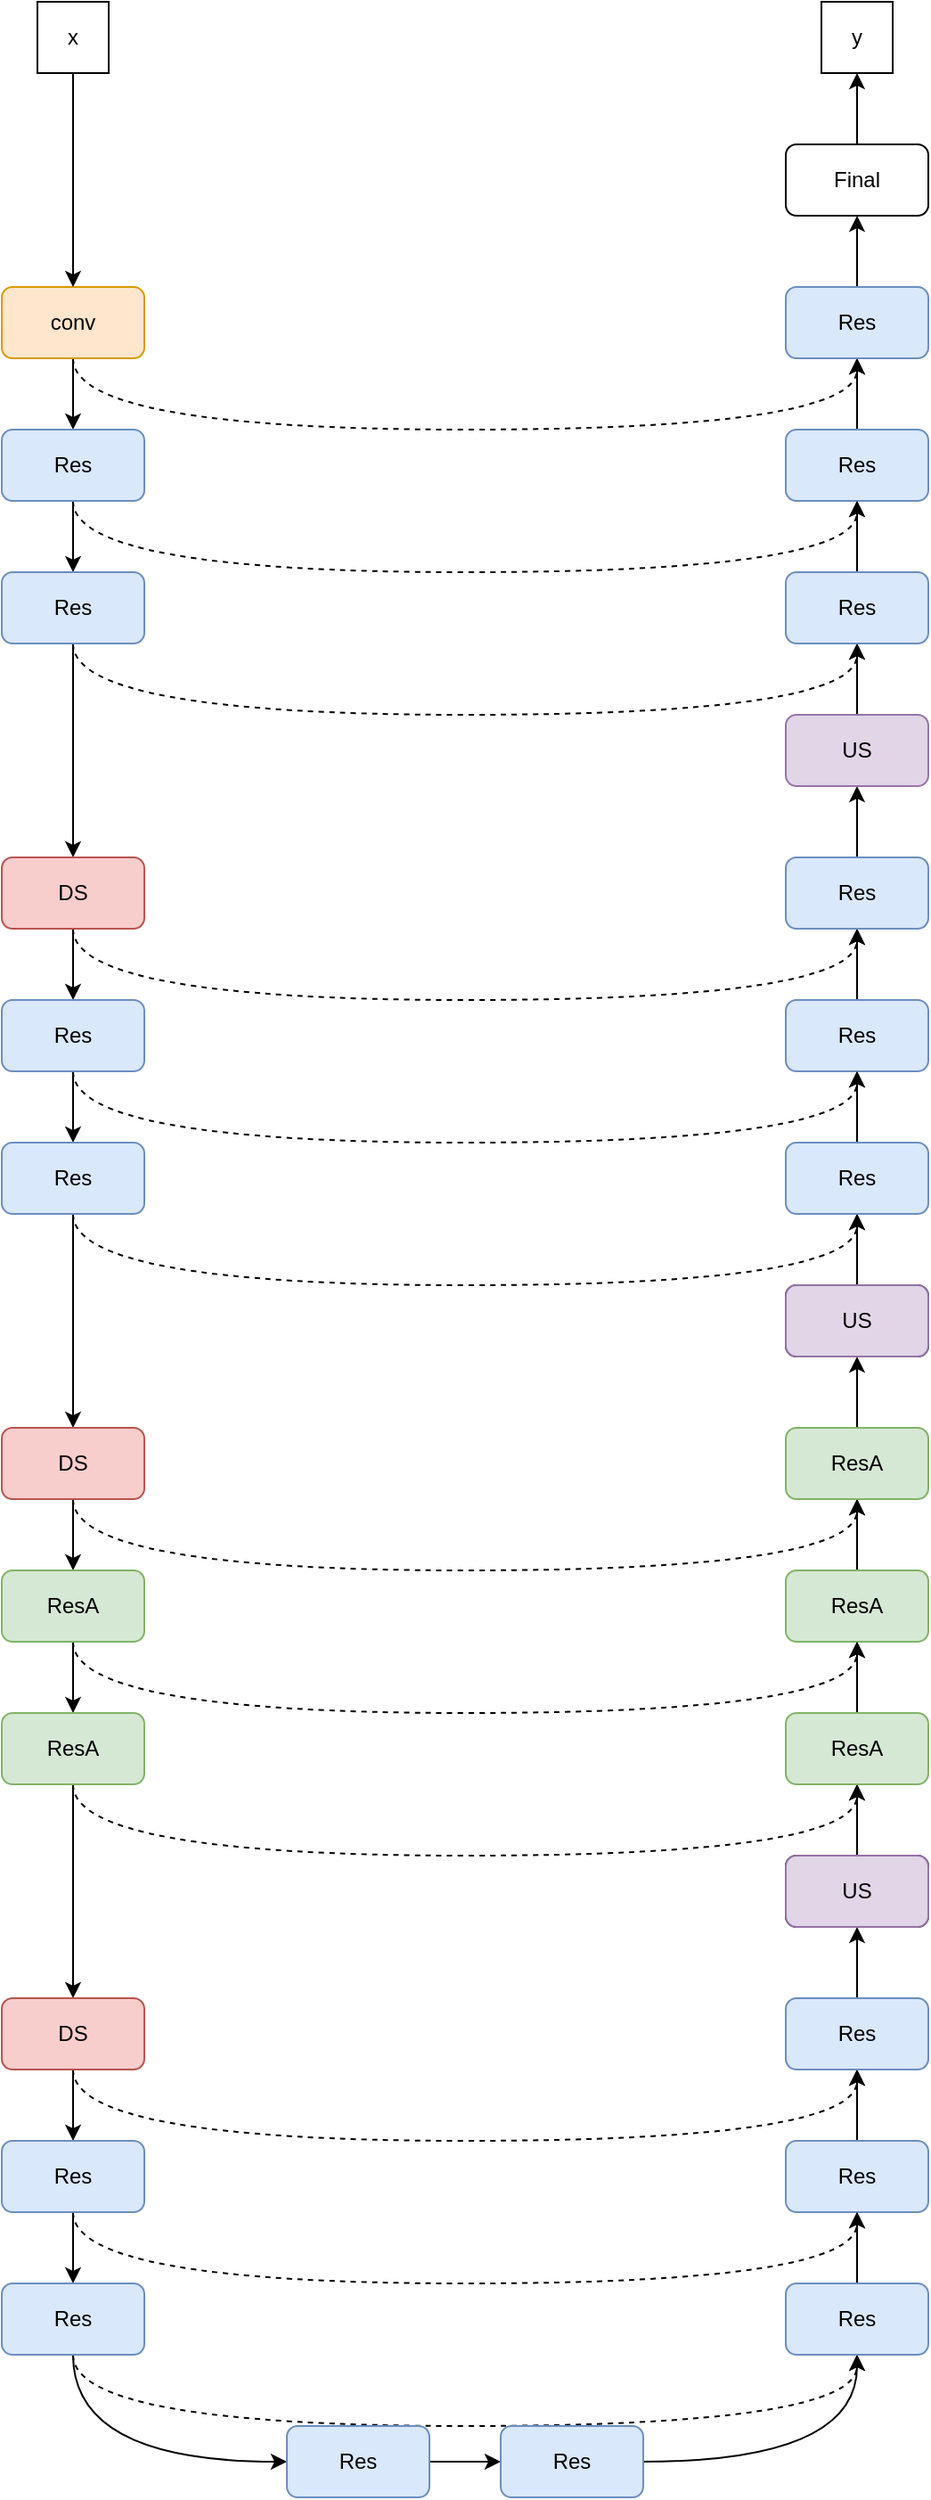 <mxfile version="21.2.8" type="device">
  <diagram name="第 1 页" id="8qNJQoUK8iC_JNgfyQ7q">
    <mxGraphModel dx="1340" dy="2157" grid="1" gridSize="10" guides="1" tooltips="1" connect="1" arrows="1" fold="1" page="1" pageScale="1" pageWidth="827" pageHeight="1169" math="0" shadow="0">
      <root>
        <mxCell id="0" />
        <mxCell id="1" parent="0" />
        <mxCell id="iMO2lGKUr8zH2Anv26AK-32" value="" style="edgeStyle=orthogonalEdgeStyle;rounded=0;orthogonalLoop=1;jettySize=auto;html=1;" parent="1" source="iMO2lGKUr8zH2Anv26AK-1" target="iMO2lGKUr8zH2Anv26AK-2" edge="1">
          <mxGeometry relative="1" as="geometry" />
        </mxCell>
        <mxCell id="iMO2lGKUr8zH2Anv26AK-75" style="edgeStyle=orthogonalEdgeStyle;curved=1;rounded=0;orthogonalLoop=1;jettySize=auto;html=1;exitX=0.5;exitY=1;exitDx=0;exitDy=0;entryX=0.5;entryY=1;entryDx=0;entryDy=0;dashed=1;" parent="1" source="iMO2lGKUr8zH2Anv26AK-1" target="iMO2lGKUr8zH2Anv26AK-30" edge="1">
          <mxGeometry relative="1" as="geometry">
            <Array as="points">
              <mxPoint x="120" />
              <mxPoint x="560" />
            </Array>
          </mxGeometry>
        </mxCell>
        <mxCell id="iMO2lGKUr8zH2Anv26AK-1" value="conv" style="rounded=1;whiteSpace=wrap;html=1;fillColor=#ffe6cc;strokeColor=#d79b00;" parent="1" vertex="1">
          <mxGeometry x="80" y="-80" width="80" height="40" as="geometry" />
        </mxCell>
        <mxCell id="iMO2lGKUr8zH2Anv26AK-33" value="" style="edgeStyle=orthogonalEdgeStyle;rounded=0;orthogonalLoop=1;jettySize=auto;html=1;" parent="1" source="iMO2lGKUr8zH2Anv26AK-2" target="iMO2lGKUr8zH2Anv26AK-3" edge="1">
          <mxGeometry relative="1" as="geometry" />
        </mxCell>
        <mxCell id="iMO2lGKUr8zH2Anv26AK-74" style="edgeStyle=orthogonalEdgeStyle;curved=1;rounded=0;orthogonalLoop=1;jettySize=auto;html=1;exitX=0.5;exitY=1;exitDx=0;exitDy=0;entryX=0.5;entryY=1;entryDx=0;entryDy=0;dashed=1;" parent="1" source="iMO2lGKUr8zH2Anv26AK-2" target="iMO2lGKUr8zH2Anv26AK-28" edge="1">
          <mxGeometry relative="1" as="geometry">
            <Array as="points">
              <mxPoint x="120" y="80" />
              <mxPoint x="560" y="80" />
            </Array>
          </mxGeometry>
        </mxCell>
        <mxCell id="iMO2lGKUr8zH2Anv26AK-2" value="Res" style="rounded=1;whiteSpace=wrap;html=1;fillColor=#dae8fc;strokeColor=#6c8ebf;" parent="1" vertex="1">
          <mxGeometry x="80" width="80" height="40" as="geometry" />
        </mxCell>
        <mxCell id="iMO2lGKUr8zH2Anv26AK-34" style="edgeStyle=orthogonalEdgeStyle;rounded=0;orthogonalLoop=1;jettySize=auto;html=1;exitX=0.5;exitY=1;exitDx=0;exitDy=0;entryX=0.5;entryY=0;entryDx=0;entryDy=0;" parent="1" source="iMO2lGKUr8zH2Anv26AK-3" target="iMO2lGKUr8zH2Anv26AK-4" edge="1">
          <mxGeometry relative="1" as="geometry" />
        </mxCell>
        <mxCell id="iMO2lGKUr8zH2Anv26AK-73" style="edgeStyle=orthogonalEdgeStyle;curved=1;rounded=0;orthogonalLoop=1;jettySize=auto;html=1;exitX=0.5;exitY=1;exitDx=0;exitDy=0;entryX=0.5;entryY=1;entryDx=0;entryDy=0;dashed=1;" parent="1" source="iMO2lGKUr8zH2Anv26AK-3" target="iMO2lGKUr8zH2Anv26AK-29" edge="1">
          <mxGeometry relative="1" as="geometry">
            <Array as="points">
              <mxPoint x="120" y="160" />
              <mxPoint x="560" y="160" />
            </Array>
          </mxGeometry>
        </mxCell>
        <mxCell id="iMO2lGKUr8zH2Anv26AK-3" value="Res" style="rounded=1;whiteSpace=wrap;html=1;fillColor=#dae8fc;strokeColor=#6c8ebf;" parent="1" vertex="1">
          <mxGeometry x="80" y="80" width="80" height="40" as="geometry" />
        </mxCell>
        <mxCell id="iMO2lGKUr8zH2Anv26AK-35" value="" style="edgeStyle=orthogonalEdgeStyle;rounded=0;orthogonalLoop=1;jettySize=auto;html=1;" parent="1" source="iMO2lGKUr8zH2Anv26AK-4" target="iMO2lGKUr8zH2Anv26AK-6" edge="1">
          <mxGeometry relative="1" as="geometry" />
        </mxCell>
        <mxCell id="iMO2lGKUr8zH2Anv26AK-72" style="edgeStyle=orthogonalEdgeStyle;curved=1;rounded=0;orthogonalLoop=1;jettySize=auto;html=1;exitX=0.5;exitY=1;exitDx=0;exitDy=0;entryX=0.5;entryY=1;entryDx=0;entryDy=0;dashed=1;" parent="1" source="iMO2lGKUr8zH2Anv26AK-4" target="iMO2lGKUr8zH2Anv26AK-26" edge="1">
          <mxGeometry relative="1" as="geometry">
            <Array as="points">
              <mxPoint x="120" y="320" />
              <mxPoint x="560" y="320" />
            </Array>
          </mxGeometry>
        </mxCell>
        <mxCell id="iMO2lGKUr8zH2Anv26AK-4" value="DS" style="rounded=1;whiteSpace=wrap;html=1;fillColor=#f8cecc;strokeColor=#b85450;" parent="1" vertex="1">
          <mxGeometry x="80" y="240" width="80" height="40" as="geometry" />
        </mxCell>
        <mxCell id="iMO2lGKUr8zH2Anv26AK-36" value="" style="edgeStyle=orthogonalEdgeStyle;rounded=0;orthogonalLoop=1;jettySize=auto;html=1;" parent="1" source="iMO2lGKUr8zH2Anv26AK-6" target="iMO2lGKUr8zH2Anv26AK-7" edge="1">
          <mxGeometry relative="1" as="geometry" />
        </mxCell>
        <mxCell id="iMO2lGKUr8zH2Anv26AK-71" style="edgeStyle=orthogonalEdgeStyle;curved=1;rounded=0;orthogonalLoop=1;jettySize=auto;html=1;exitX=0.5;exitY=1;exitDx=0;exitDy=0;entryX=0.5;entryY=1;entryDx=0;entryDy=0;dashed=1;" parent="1" source="iMO2lGKUr8zH2Anv26AK-6" target="iMO2lGKUr8zH2Anv26AK-24" edge="1">
          <mxGeometry relative="1" as="geometry">
            <Array as="points">
              <mxPoint x="120" y="400" />
              <mxPoint x="560" y="400" />
            </Array>
          </mxGeometry>
        </mxCell>
        <mxCell id="iMO2lGKUr8zH2Anv26AK-6" value="Res" style="rounded=1;whiteSpace=wrap;html=1;fillColor=#dae8fc;strokeColor=#6c8ebf;" parent="1" vertex="1">
          <mxGeometry x="80" y="320" width="80" height="40" as="geometry" />
        </mxCell>
        <mxCell id="iMO2lGKUr8zH2Anv26AK-37" style="edgeStyle=orthogonalEdgeStyle;rounded=0;orthogonalLoop=1;jettySize=auto;html=1;exitX=0.5;exitY=1;exitDx=0;exitDy=0;entryX=0.5;entryY=0;entryDx=0;entryDy=0;" parent="1" source="iMO2lGKUr8zH2Anv26AK-7" target="iMO2lGKUr8zH2Anv26AK-8" edge="1">
          <mxGeometry relative="1" as="geometry" />
        </mxCell>
        <mxCell id="iMO2lGKUr8zH2Anv26AK-70" style="edgeStyle=orthogonalEdgeStyle;curved=1;rounded=0;orthogonalLoop=1;jettySize=auto;html=1;exitX=0.5;exitY=1;exitDx=0;exitDy=0;entryX=0.5;entryY=1;entryDx=0;entryDy=0;dashed=1;" parent="1" source="iMO2lGKUr8zH2Anv26AK-7" target="iMO2lGKUr8zH2Anv26AK-25" edge="1">
          <mxGeometry relative="1" as="geometry">
            <Array as="points">
              <mxPoint x="120" y="480" />
              <mxPoint x="560" y="480" />
            </Array>
          </mxGeometry>
        </mxCell>
        <mxCell id="iMO2lGKUr8zH2Anv26AK-7" value="Res" style="rounded=1;whiteSpace=wrap;html=1;fillColor=#dae8fc;strokeColor=#6c8ebf;" parent="1" vertex="1">
          <mxGeometry x="80" y="400" width="80" height="40" as="geometry" />
        </mxCell>
        <mxCell id="iMO2lGKUr8zH2Anv26AK-38" value="" style="edgeStyle=orthogonalEdgeStyle;rounded=0;orthogonalLoop=1;jettySize=auto;html=1;" parent="1" source="iMO2lGKUr8zH2Anv26AK-8" target="iMO2lGKUr8zH2Anv26AK-9" edge="1">
          <mxGeometry relative="1" as="geometry" />
        </mxCell>
        <mxCell id="iMO2lGKUr8zH2Anv26AK-69" style="edgeStyle=orthogonalEdgeStyle;curved=1;rounded=0;orthogonalLoop=1;jettySize=auto;html=1;exitX=0.5;exitY=1;exitDx=0;exitDy=0;entryX=0.5;entryY=1;entryDx=0;entryDy=0;dashed=1;" parent="1" source="iMO2lGKUr8zH2Anv26AK-8" target="iMO2lGKUr8zH2Anv26AK-22" edge="1">
          <mxGeometry relative="1" as="geometry">
            <Array as="points">
              <mxPoint x="120" y="640" />
              <mxPoint x="560" y="640" />
            </Array>
          </mxGeometry>
        </mxCell>
        <mxCell id="iMO2lGKUr8zH2Anv26AK-8" value="DS" style="rounded=1;whiteSpace=wrap;html=1;fillColor=#f8cecc;strokeColor=#b85450;" parent="1" vertex="1">
          <mxGeometry x="80" y="560" width="80" height="40" as="geometry" />
        </mxCell>
        <mxCell id="iMO2lGKUr8zH2Anv26AK-39" value="" style="edgeStyle=orthogonalEdgeStyle;rounded=0;orthogonalLoop=1;jettySize=auto;html=1;" parent="1" source="iMO2lGKUr8zH2Anv26AK-9" target="iMO2lGKUr8zH2Anv26AK-10" edge="1">
          <mxGeometry relative="1" as="geometry" />
        </mxCell>
        <mxCell id="iMO2lGKUr8zH2Anv26AK-68" style="edgeStyle=orthogonalEdgeStyle;curved=1;rounded=0;orthogonalLoop=1;jettySize=auto;html=1;exitX=0.5;exitY=1;exitDx=0;exitDy=0;entryX=0.5;entryY=1;entryDx=0;entryDy=0;dashed=1;" parent="1" source="iMO2lGKUr8zH2Anv26AK-9" target="iMO2lGKUr8zH2Anv26AK-20" edge="1">
          <mxGeometry relative="1" as="geometry">
            <Array as="points">
              <mxPoint x="120" y="720" />
              <mxPoint x="560" y="720" />
            </Array>
          </mxGeometry>
        </mxCell>
        <mxCell id="iMO2lGKUr8zH2Anv26AK-9" value="ResA" style="rounded=1;whiteSpace=wrap;html=1;fillColor=#d5e8d4;strokeColor=#82b366;" parent="1" vertex="1">
          <mxGeometry x="80" y="640" width="80" height="40" as="geometry" />
        </mxCell>
        <mxCell id="iMO2lGKUr8zH2Anv26AK-40" style="edgeStyle=orthogonalEdgeStyle;rounded=0;orthogonalLoop=1;jettySize=auto;html=1;exitX=0.5;exitY=1;exitDx=0;exitDy=0;entryX=0.5;entryY=0;entryDx=0;entryDy=0;" parent="1" source="iMO2lGKUr8zH2Anv26AK-10" target="iMO2lGKUr8zH2Anv26AK-11" edge="1">
          <mxGeometry relative="1" as="geometry" />
        </mxCell>
        <mxCell id="iMO2lGKUr8zH2Anv26AK-67" style="edgeStyle=orthogonalEdgeStyle;curved=1;rounded=0;orthogonalLoop=1;jettySize=auto;html=1;exitX=0.5;exitY=1;exitDx=0;exitDy=0;entryX=0.5;entryY=1;entryDx=0;entryDy=0;dashed=1;" parent="1" source="iMO2lGKUr8zH2Anv26AK-10" target="iMO2lGKUr8zH2Anv26AK-21" edge="1">
          <mxGeometry relative="1" as="geometry">
            <Array as="points">
              <mxPoint x="120" y="800" />
              <mxPoint x="560" y="800" />
            </Array>
          </mxGeometry>
        </mxCell>
        <mxCell id="iMO2lGKUr8zH2Anv26AK-10" value="ResA" style="rounded=1;whiteSpace=wrap;html=1;fillColor=#d5e8d4;strokeColor=#82b366;" parent="1" vertex="1">
          <mxGeometry x="80" y="720" width="80" height="40" as="geometry" />
        </mxCell>
        <mxCell id="iMO2lGKUr8zH2Anv26AK-41" value="" style="edgeStyle=orthogonalEdgeStyle;rounded=0;orthogonalLoop=1;jettySize=auto;html=1;" parent="1" source="iMO2lGKUr8zH2Anv26AK-11" target="iMO2lGKUr8zH2Anv26AK-12" edge="1">
          <mxGeometry relative="1" as="geometry" />
        </mxCell>
        <mxCell id="iMO2lGKUr8zH2Anv26AK-66" style="edgeStyle=orthogonalEdgeStyle;curved=1;rounded=0;orthogonalLoop=1;jettySize=auto;html=1;exitX=0.5;exitY=1;exitDx=0;exitDy=0;entryX=0.5;entryY=1;entryDx=0;entryDy=0;dashed=1;" parent="1" source="iMO2lGKUr8zH2Anv26AK-11" target="iMO2lGKUr8zH2Anv26AK-18" edge="1">
          <mxGeometry relative="1" as="geometry">
            <Array as="points">
              <mxPoint x="120" y="960" />
              <mxPoint x="560" y="960" />
            </Array>
          </mxGeometry>
        </mxCell>
        <mxCell id="iMO2lGKUr8zH2Anv26AK-11" value="DS" style="rounded=1;whiteSpace=wrap;html=1;fillColor=#f8cecc;strokeColor=#b85450;" parent="1" vertex="1">
          <mxGeometry x="80" y="880" width="80" height="40" as="geometry" />
        </mxCell>
        <mxCell id="iMO2lGKUr8zH2Anv26AK-42" value="" style="edgeStyle=orthogonalEdgeStyle;rounded=0;orthogonalLoop=1;jettySize=auto;html=1;" parent="1" source="iMO2lGKUr8zH2Anv26AK-12" target="iMO2lGKUr8zH2Anv26AK-13" edge="1">
          <mxGeometry relative="1" as="geometry" />
        </mxCell>
        <mxCell id="iMO2lGKUr8zH2Anv26AK-65" style="edgeStyle=orthogonalEdgeStyle;curved=1;rounded=0;orthogonalLoop=1;jettySize=auto;html=1;exitX=0.5;exitY=1;exitDx=0;exitDy=0;entryX=0.5;entryY=1;entryDx=0;entryDy=0;dashed=1;" parent="1" source="iMO2lGKUr8zH2Anv26AK-12" target="iMO2lGKUr8zH2Anv26AK-16" edge="1">
          <mxGeometry relative="1" as="geometry">
            <Array as="points">
              <mxPoint x="120" y="1040" />
              <mxPoint x="560" y="1040" />
            </Array>
          </mxGeometry>
        </mxCell>
        <mxCell id="iMO2lGKUr8zH2Anv26AK-12" value="Res" style="rounded=1;whiteSpace=wrap;html=1;fillColor=#dae8fc;strokeColor=#6c8ebf;" parent="1" vertex="1">
          <mxGeometry x="80" y="960" width="80" height="40" as="geometry" />
        </mxCell>
        <mxCell id="iMO2lGKUr8zH2Anv26AK-64" style="edgeStyle=orthogonalEdgeStyle;curved=1;rounded=0;orthogonalLoop=1;jettySize=auto;html=1;exitX=0.5;exitY=1;exitDx=0;exitDy=0;entryX=0.5;entryY=1;entryDx=0;entryDy=0;dashed=1;" parent="1" source="iMO2lGKUr8zH2Anv26AK-13" target="iMO2lGKUr8zH2Anv26AK-17" edge="1">
          <mxGeometry relative="1" as="geometry">
            <Array as="points">
              <mxPoint x="120" y="1120" />
              <mxPoint x="560" y="1120" />
            </Array>
          </mxGeometry>
        </mxCell>
        <mxCell id="iMO2lGKUr8zH2Anv26AK-82" style="edgeStyle=orthogonalEdgeStyle;curved=1;rounded=0;orthogonalLoop=1;jettySize=auto;html=1;exitX=0.5;exitY=1;exitDx=0;exitDy=0;entryX=0;entryY=0.5;entryDx=0;entryDy=0;" parent="1" source="iMO2lGKUr8zH2Anv26AK-13" target="iMO2lGKUr8zH2Anv26AK-14" edge="1">
          <mxGeometry relative="1" as="geometry" />
        </mxCell>
        <mxCell id="iMO2lGKUr8zH2Anv26AK-13" value="Res" style="rounded=1;whiteSpace=wrap;html=1;fillColor=#dae8fc;strokeColor=#6c8ebf;" parent="1" vertex="1">
          <mxGeometry x="80" y="1040" width="80" height="40" as="geometry" />
        </mxCell>
        <mxCell id="iMO2lGKUr8zH2Anv26AK-44" value="" style="edgeStyle=orthogonalEdgeStyle;rounded=0;orthogonalLoop=1;jettySize=auto;html=1;" parent="1" source="iMO2lGKUr8zH2Anv26AK-14" target="iMO2lGKUr8zH2Anv26AK-15" edge="1">
          <mxGeometry relative="1" as="geometry" />
        </mxCell>
        <mxCell id="iMO2lGKUr8zH2Anv26AK-14" value="Res" style="rounded=1;whiteSpace=wrap;html=1;fillColor=#dae8fc;strokeColor=#6c8ebf;" parent="1" vertex="1">
          <mxGeometry x="240" y="1120" width="80" height="40" as="geometry" />
        </mxCell>
        <mxCell id="iMO2lGKUr8zH2Anv26AK-83" style="edgeStyle=orthogonalEdgeStyle;curved=1;rounded=0;orthogonalLoop=1;jettySize=auto;html=1;exitX=1;exitY=0.5;exitDx=0;exitDy=0;entryX=0.5;entryY=1;entryDx=0;entryDy=0;" parent="1" source="iMO2lGKUr8zH2Anv26AK-15" target="iMO2lGKUr8zH2Anv26AK-17" edge="1">
          <mxGeometry relative="1" as="geometry" />
        </mxCell>
        <mxCell id="iMO2lGKUr8zH2Anv26AK-15" value="Res" style="rounded=1;whiteSpace=wrap;html=1;fillColor=#dae8fc;strokeColor=#6c8ebf;" parent="1" vertex="1">
          <mxGeometry x="360" y="1120" width="80" height="40" as="geometry" />
        </mxCell>
        <mxCell id="iMO2lGKUr8zH2Anv26AK-47" value="" style="edgeStyle=orthogonalEdgeStyle;rounded=0;orthogonalLoop=1;jettySize=auto;html=1;" parent="1" source="iMO2lGKUr8zH2Anv26AK-16" target="iMO2lGKUr8zH2Anv26AK-18" edge="1">
          <mxGeometry relative="1" as="geometry" />
        </mxCell>
        <mxCell id="iMO2lGKUr8zH2Anv26AK-16" value="Res" style="rounded=1;whiteSpace=wrap;html=1;fillColor=#dae8fc;strokeColor=#6c8ebf;" parent="1" vertex="1">
          <mxGeometry x="520" y="960" width="80" height="40" as="geometry" />
        </mxCell>
        <mxCell id="iMO2lGKUr8zH2Anv26AK-46" value="" style="edgeStyle=orthogonalEdgeStyle;rounded=0;orthogonalLoop=1;jettySize=auto;html=1;" parent="1" source="iMO2lGKUr8zH2Anv26AK-17" target="iMO2lGKUr8zH2Anv26AK-16" edge="1">
          <mxGeometry relative="1" as="geometry" />
        </mxCell>
        <mxCell id="iMO2lGKUr8zH2Anv26AK-17" value="Res" style="rounded=1;whiteSpace=wrap;html=1;fillColor=#dae8fc;strokeColor=#6c8ebf;" parent="1" vertex="1">
          <mxGeometry x="520" y="1040" width="80" height="40" as="geometry" />
        </mxCell>
        <mxCell id="iMO2lGKUr8zH2Anv26AK-48" value="" style="edgeStyle=orthogonalEdgeStyle;rounded=0;orthogonalLoop=1;jettySize=auto;html=1;" parent="1" source="iMO2lGKUr8zH2Anv26AK-18" target="iMO2lGKUr8zH2Anv26AK-19" edge="1">
          <mxGeometry relative="1" as="geometry" />
        </mxCell>
        <mxCell id="iMO2lGKUr8zH2Anv26AK-18" value="Res" style="rounded=1;whiteSpace=wrap;html=1;fillColor=#dae8fc;strokeColor=#6c8ebf;" parent="1" vertex="1">
          <mxGeometry x="520" y="880" width="80" height="40" as="geometry" />
        </mxCell>
        <mxCell id="iMO2lGKUr8zH2Anv26AK-49" value="" style="edgeStyle=orthogonalEdgeStyle;rounded=0;orthogonalLoop=1;jettySize=auto;html=1;" parent="1" source="iMO2lGKUr8zH2Anv26AK-19" target="iMO2lGKUr8zH2Anv26AK-21" edge="1">
          <mxGeometry relative="1" as="geometry" />
        </mxCell>
        <mxCell id="iMO2lGKUr8zH2Anv26AK-19" value="US" style="rounded=1;whiteSpace=wrap;html=1;" parent="1" vertex="1">
          <mxGeometry x="520" y="800" width="80" height="40" as="geometry" />
        </mxCell>
        <mxCell id="iMO2lGKUr8zH2Anv26AK-51" value="" style="edgeStyle=orthogonalEdgeStyle;rounded=0;orthogonalLoop=1;jettySize=auto;html=1;" parent="1" source="iMO2lGKUr8zH2Anv26AK-20" target="iMO2lGKUr8zH2Anv26AK-22" edge="1">
          <mxGeometry relative="1" as="geometry" />
        </mxCell>
        <mxCell id="iMO2lGKUr8zH2Anv26AK-20" value="ResA" style="rounded=1;whiteSpace=wrap;html=1;fillColor=#d5e8d4;strokeColor=#82b366;shadow=0;glass=0;" parent="1" vertex="1">
          <mxGeometry x="520" y="640" width="80" height="40" as="geometry" />
        </mxCell>
        <mxCell id="iMO2lGKUr8zH2Anv26AK-50" value="" style="edgeStyle=orthogonalEdgeStyle;rounded=0;orthogonalLoop=1;jettySize=auto;html=1;" parent="1" source="iMO2lGKUr8zH2Anv26AK-21" target="iMO2lGKUr8zH2Anv26AK-20" edge="1">
          <mxGeometry relative="1" as="geometry" />
        </mxCell>
        <mxCell id="iMO2lGKUr8zH2Anv26AK-21" value="ResA" style="rounded=1;whiteSpace=wrap;html=1;fillColor=#d5e8d4;strokeColor=#82b366;" parent="1" vertex="1">
          <mxGeometry x="520" y="720" width="80" height="40" as="geometry" />
        </mxCell>
        <mxCell id="iMO2lGKUr8zH2Anv26AK-52" value="" style="edgeStyle=orthogonalEdgeStyle;rounded=0;orthogonalLoop=1;jettySize=auto;html=1;" parent="1" source="iMO2lGKUr8zH2Anv26AK-22" target="iMO2lGKUr8zH2Anv26AK-23" edge="1">
          <mxGeometry relative="1" as="geometry" />
        </mxCell>
        <mxCell id="iMO2lGKUr8zH2Anv26AK-22" value="ResA" style="rounded=1;whiteSpace=wrap;html=1;fillColor=#d5e8d4;strokeColor=#82b366;" parent="1" vertex="1">
          <mxGeometry x="520" y="560" width="80" height="40" as="geometry" />
        </mxCell>
        <mxCell id="iMO2lGKUr8zH2Anv26AK-53" value="" style="edgeStyle=orthogonalEdgeStyle;rounded=0;orthogonalLoop=1;jettySize=auto;html=1;" parent="1" source="iMO2lGKUr8zH2Anv26AK-23" target="iMO2lGKUr8zH2Anv26AK-25" edge="1">
          <mxGeometry relative="1" as="geometry" />
        </mxCell>
        <mxCell id="iMO2lGKUr8zH2Anv26AK-23" value="US" style="rounded=1;whiteSpace=wrap;html=1;" parent="1" vertex="1">
          <mxGeometry x="520" y="480" width="80" height="40" as="geometry" />
        </mxCell>
        <mxCell id="iMO2lGKUr8zH2Anv26AK-55" value="" style="edgeStyle=orthogonalEdgeStyle;rounded=0;orthogonalLoop=1;jettySize=auto;html=1;" parent="1" source="iMO2lGKUr8zH2Anv26AK-24" target="iMO2lGKUr8zH2Anv26AK-26" edge="1">
          <mxGeometry relative="1" as="geometry" />
        </mxCell>
        <mxCell id="iMO2lGKUr8zH2Anv26AK-24" value="Res" style="rounded=1;whiteSpace=wrap;html=1;fillColor=#dae8fc;strokeColor=#6c8ebf;" parent="1" vertex="1">
          <mxGeometry x="520" y="320" width="80" height="40" as="geometry" />
        </mxCell>
        <mxCell id="iMO2lGKUr8zH2Anv26AK-54" value="" style="edgeStyle=orthogonalEdgeStyle;rounded=0;orthogonalLoop=1;jettySize=auto;html=1;" parent="1" source="iMO2lGKUr8zH2Anv26AK-25" target="iMO2lGKUr8zH2Anv26AK-24" edge="1">
          <mxGeometry relative="1" as="geometry" />
        </mxCell>
        <mxCell id="iMO2lGKUr8zH2Anv26AK-25" value="Res" style="rounded=1;whiteSpace=wrap;html=1;fillColor=#dae8fc;strokeColor=#6c8ebf;" parent="1" vertex="1">
          <mxGeometry x="520" y="400" width="80" height="40" as="geometry" />
        </mxCell>
        <mxCell id="iMO2lGKUr8zH2Anv26AK-56" value="" style="edgeStyle=orthogonalEdgeStyle;rounded=0;orthogonalLoop=1;jettySize=auto;html=1;" parent="1" source="iMO2lGKUr8zH2Anv26AK-26" target="iMO2lGKUr8zH2Anv26AK-27" edge="1">
          <mxGeometry relative="1" as="geometry" />
        </mxCell>
        <mxCell id="iMO2lGKUr8zH2Anv26AK-26" value="Res" style="rounded=1;whiteSpace=wrap;html=1;fillColor=#dae8fc;strokeColor=#6c8ebf;" parent="1" vertex="1">
          <mxGeometry x="520" y="240" width="80" height="40" as="geometry" />
        </mxCell>
        <mxCell id="iMO2lGKUr8zH2Anv26AK-57" value="" style="edgeStyle=orthogonalEdgeStyle;rounded=0;orthogonalLoop=1;jettySize=auto;html=1;" parent="1" source="iMO2lGKUr8zH2Anv26AK-27" target="iMO2lGKUr8zH2Anv26AK-29" edge="1">
          <mxGeometry relative="1" as="geometry" />
        </mxCell>
        <mxCell id="iMO2lGKUr8zH2Anv26AK-27" value="US" style="rounded=1;whiteSpace=wrap;html=1;fillColor=#e1d5e7;strokeColor=#9673a6;" parent="1" vertex="1">
          <mxGeometry x="520" y="160" width="80" height="40" as="geometry" />
        </mxCell>
        <mxCell id="iMO2lGKUr8zH2Anv26AK-59" value="" style="edgeStyle=orthogonalEdgeStyle;rounded=0;orthogonalLoop=1;jettySize=auto;html=1;" parent="1" source="iMO2lGKUr8zH2Anv26AK-28" target="iMO2lGKUr8zH2Anv26AK-30" edge="1">
          <mxGeometry relative="1" as="geometry" />
        </mxCell>
        <mxCell id="iMO2lGKUr8zH2Anv26AK-28" value="Res" style="rounded=1;whiteSpace=wrap;html=1;fillColor=#dae8fc;strokeColor=#6c8ebf;" parent="1" vertex="1">
          <mxGeometry x="520" width="80" height="40" as="geometry" />
        </mxCell>
        <mxCell id="iMO2lGKUr8zH2Anv26AK-58" value="" style="edgeStyle=orthogonalEdgeStyle;rounded=0;orthogonalLoop=1;jettySize=auto;html=1;" parent="1" source="iMO2lGKUr8zH2Anv26AK-29" target="iMO2lGKUr8zH2Anv26AK-28" edge="1">
          <mxGeometry relative="1" as="geometry" />
        </mxCell>
        <mxCell id="iMO2lGKUr8zH2Anv26AK-29" value="Res" style="rounded=1;whiteSpace=wrap;html=1;fillColor=#dae8fc;strokeColor=#6c8ebf;" parent="1" vertex="1">
          <mxGeometry x="520" y="80" width="80" height="40" as="geometry" />
        </mxCell>
        <mxCell id="iMO2lGKUr8zH2Anv26AK-60" value="" style="edgeStyle=orthogonalEdgeStyle;rounded=0;orthogonalLoop=1;jettySize=auto;html=1;" parent="1" source="iMO2lGKUr8zH2Anv26AK-30" target="iMO2lGKUr8zH2Anv26AK-31" edge="1">
          <mxGeometry relative="1" as="geometry" />
        </mxCell>
        <mxCell id="iMO2lGKUr8zH2Anv26AK-30" value="Res" style="rounded=1;whiteSpace=wrap;html=1;fillColor=#dae8fc;strokeColor=#6c8ebf;" parent="1" vertex="1">
          <mxGeometry x="520" y="-80" width="80" height="40" as="geometry" />
        </mxCell>
        <mxCell id="iMO2lGKUr8zH2Anv26AK-79" value="" style="edgeStyle=orthogonalEdgeStyle;curved=1;rounded=0;orthogonalLoop=1;jettySize=auto;html=1;" parent="1" source="iMO2lGKUr8zH2Anv26AK-31" target="iMO2lGKUr8zH2Anv26AK-78" edge="1">
          <mxGeometry relative="1" as="geometry" />
        </mxCell>
        <mxCell id="iMO2lGKUr8zH2Anv26AK-31" value="Final" style="rounded=1;whiteSpace=wrap;html=1;" parent="1" vertex="1">
          <mxGeometry x="520" y="-160" width="80" height="40" as="geometry" />
        </mxCell>
        <mxCell id="iMO2lGKUr8zH2Anv26AK-77" style="edgeStyle=orthogonalEdgeStyle;curved=1;rounded=0;orthogonalLoop=1;jettySize=auto;html=1;exitX=0.5;exitY=1;exitDx=0;exitDy=0;entryX=0.5;entryY=0;entryDx=0;entryDy=0;" parent="1" source="iMO2lGKUr8zH2Anv26AK-76" target="iMO2lGKUr8zH2Anv26AK-1" edge="1">
          <mxGeometry relative="1" as="geometry" />
        </mxCell>
        <mxCell id="iMO2lGKUr8zH2Anv26AK-76" value="x" style="rounded=0;whiteSpace=wrap;html=1;" parent="1" vertex="1">
          <mxGeometry x="100" y="-240" width="40" height="40" as="geometry" />
        </mxCell>
        <mxCell id="iMO2lGKUr8zH2Anv26AK-78" value="y" style="rounded=0;whiteSpace=wrap;html=1;" parent="1" vertex="1">
          <mxGeometry x="540" y="-240" width="40" height="40" as="geometry" />
        </mxCell>
        <mxCell id="iMO2lGKUr8zH2Anv26AK-80" value="US" style="rounded=1;whiteSpace=wrap;html=1;fillColor=#e1d5e7;strokeColor=#9673a6;" parent="1" vertex="1">
          <mxGeometry x="520" y="800" width="80" height="40" as="geometry" />
        </mxCell>
        <mxCell id="iMO2lGKUr8zH2Anv26AK-81" value="US" style="rounded=1;whiteSpace=wrap;html=1;fillColor=#e1d5e7;strokeColor=#9673a6;" parent="1" vertex="1">
          <mxGeometry x="520" y="480" width="80" height="40" as="geometry" />
        </mxCell>
      </root>
    </mxGraphModel>
  </diagram>
</mxfile>
